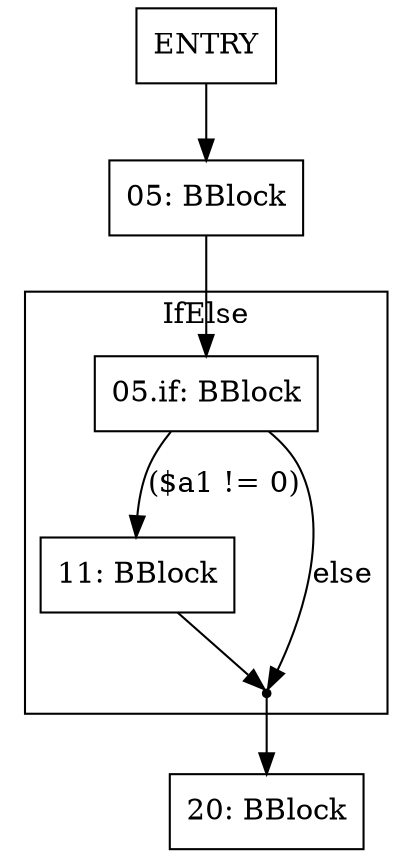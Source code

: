 digraph G {
node [shape=box]
"ENTRY" -> "05"
"05" [label="05: BBlock"]
subgraph "cluster_0_05.if" {
  label=IfElse
  "05.if" [label="05.if: BBlock"]
  "11" [label="11: BBlock"]
  "05.if" -> "11" [label="($a1 != 0)"]
  "11" -> "landing_0_05.if"
  "05.if" -> "landing_0_05.if" [label="else"]
  "landing_0_05.if" [shape=point label=""]
}
"20" [label="20: BBlock"]
"05" -> "05.if"
"landing_0_05.if" -> "20"
}
